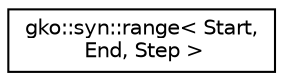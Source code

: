 digraph "Graphical Class Hierarchy"
{
 // INTERACTIVE_SVG=YES
  edge [fontname="Helvetica",fontsize="10",labelfontname="Helvetica",labelfontsize="10"];
  node [fontname="Helvetica",fontsize="10",shape=record];
  rankdir="LR";
  Node1 [label="gko::syn::range\< Start,\l End, Step \>",height=0.2,width=0.4,color="black", fillcolor="white", style="filled",URL="$structgko_1_1syn_1_1range.html"];
}
